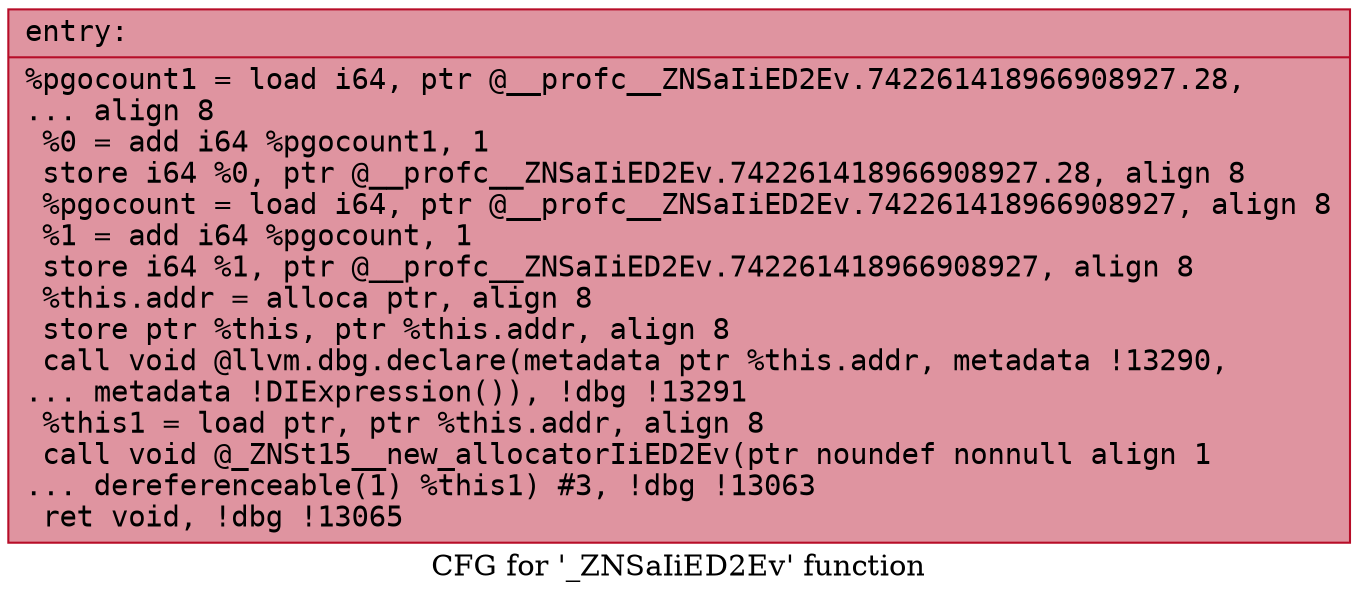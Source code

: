 digraph "CFG for '_ZNSaIiED2Ev' function" {
	label="CFG for '_ZNSaIiED2Ev' function";

	Node0x564268ddb130 [shape=record,color="#b70d28ff", style=filled, fillcolor="#b70d2870" fontname="Courier",label="{entry:\l|  %pgocount1 = load i64, ptr @__profc__ZNSaIiED2Ev.742261418966908927.28,\l... align 8\l  %0 = add i64 %pgocount1, 1\l  store i64 %0, ptr @__profc__ZNSaIiED2Ev.742261418966908927.28, align 8\l  %pgocount = load i64, ptr @__profc__ZNSaIiED2Ev.742261418966908927, align 8\l  %1 = add i64 %pgocount, 1\l  store i64 %1, ptr @__profc__ZNSaIiED2Ev.742261418966908927, align 8\l  %this.addr = alloca ptr, align 8\l  store ptr %this, ptr %this.addr, align 8\l  call void @llvm.dbg.declare(metadata ptr %this.addr, metadata !13290,\l... metadata !DIExpression()), !dbg !13291\l  %this1 = load ptr, ptr %this.addr, align 8\l  call void @_ZNSt15__new_allocatorIiED2Ev(ptr noundef nonnull align 1\l... dereferenceable(1) %this1) #3, !dbg !13063\l  ret void, !dbg !13065\l}"];
}
